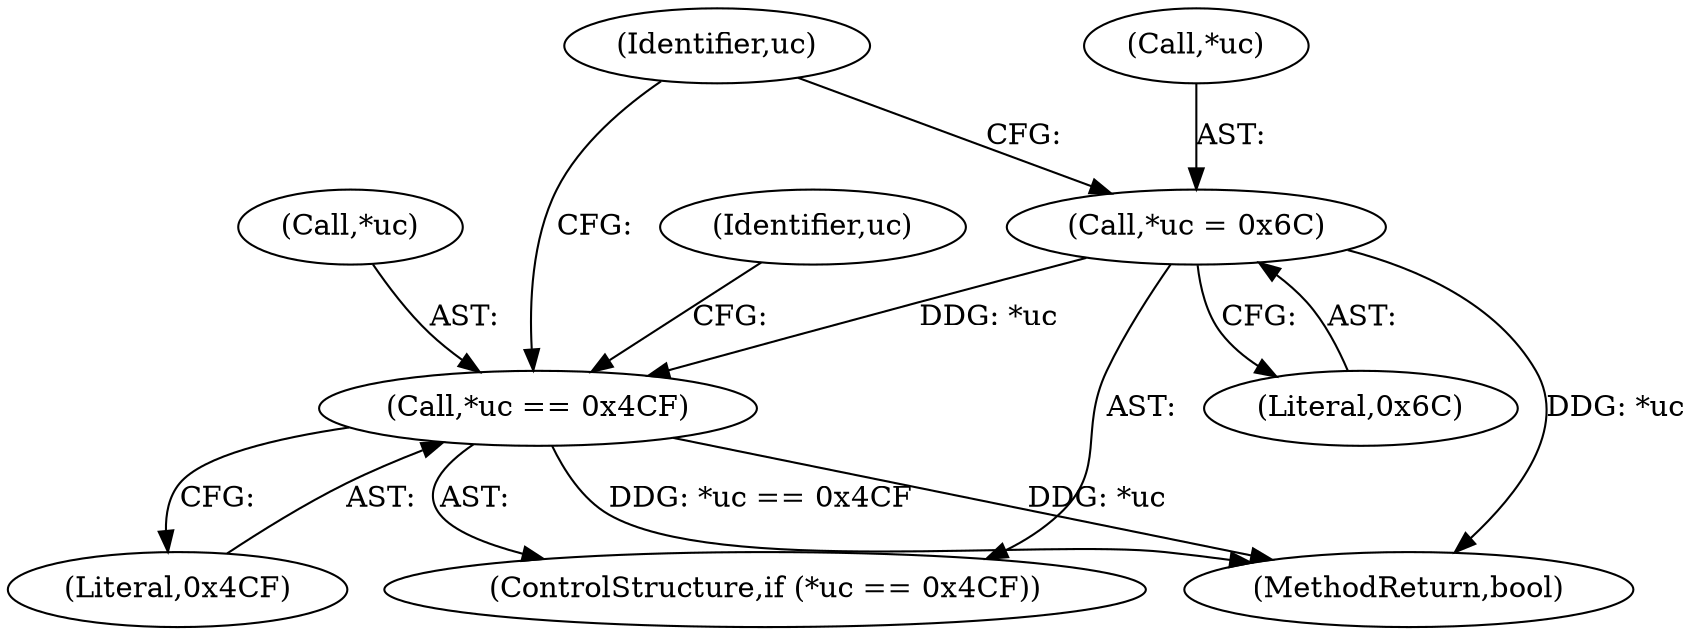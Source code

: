 digraph "0_Chrome_f9b56bc54fdff5981dba39a707489c3ca9980fac_1@pointer" {
"1000175" [label="(Call,*uc = 0x6C)"];
"1000171" [label="(Call,*uc == 0x4CF)"];
"1000175" [label="(Call,*uc = 0x6C)"];
"1000176" [label="(Call,*uc)"];
"1000177" [label="(Identifier,uc)"];
"1000171" [label="(Call,*uc == 0x4CF)"];
"1000168" [label="(Identifier,uc)"];
"1000178" [label="(Literal,0x6C)"];
"1000174" [label="(Literal,0x4CF)"];
"1000209" [label="(MethodReturn,bool)"];
"1000172" [label="(Call,*uc)"];
"1000170" [label="(ControlStructure,if (*uc == 0x4CF))"];
"1000175" -> "1000170"  [label="AST: "];
"1000175" -> "1000178"  [label="CFG: "];
"1000176" -> "1000175"  [label="AST: "];
"1000178" -> "1000175"  [label="AST: "];
"1000168" -> "1000175"  [label="CFG: "];
"1000175" -> "1000209"  [label="DDG: *uc"];
"1000175" -> "1000171"  [label="DDG: *uc"];
"1000171" -> "1000170"  [label="AST: "];
"1000171" -> "1000174"  [label="CFG: "];
"1000172" -> "1000171"  [label="AST: "];
"1000174" -> "1000171"  [label="AST: "];
"1000177" -> "1000171"  [label="CFG: "];
"1000168" -> "1000171"  [label="CFG: "];
"1000171" -> "1000209"  [label="DDG: *uc"];
"1000171" -> "1000209"  [label="DDG: *uc == 0x4CF"];
}

